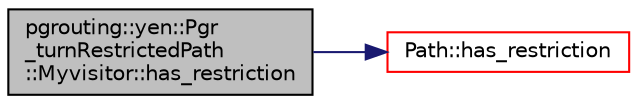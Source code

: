 digraph "pgrouting::yen::Pgr_turnRestrictedPath::Myvisitor::has_restriction"
{
  edge [fontname="Helvetica",fontsize="10",labelfontname="Helvetica",labelfontsize="10"];
  node [fontname="Helvetica",fontsize="10",shape=record];
  rankdir="LR";
  Node2 [label="pgrouting::yen::Pgr\l_turnRestrictedPath\l::Myvisitor::has_restriction",height=0.2,width=0.4,color="black", fillcolor="grey75", style="filled", fontcolor="black"];
  Node2 -> Node3 [color="midnightblue",fontsize="10",style="solid",fontname="Helvetica"];
  Node3 [label="Path::has_restriction",height=0.2,width=0.4,color="red", fillcolor="white", style="filled",URL="$classPath.html#aa9094d69061056df1335819625d06894"];
}
